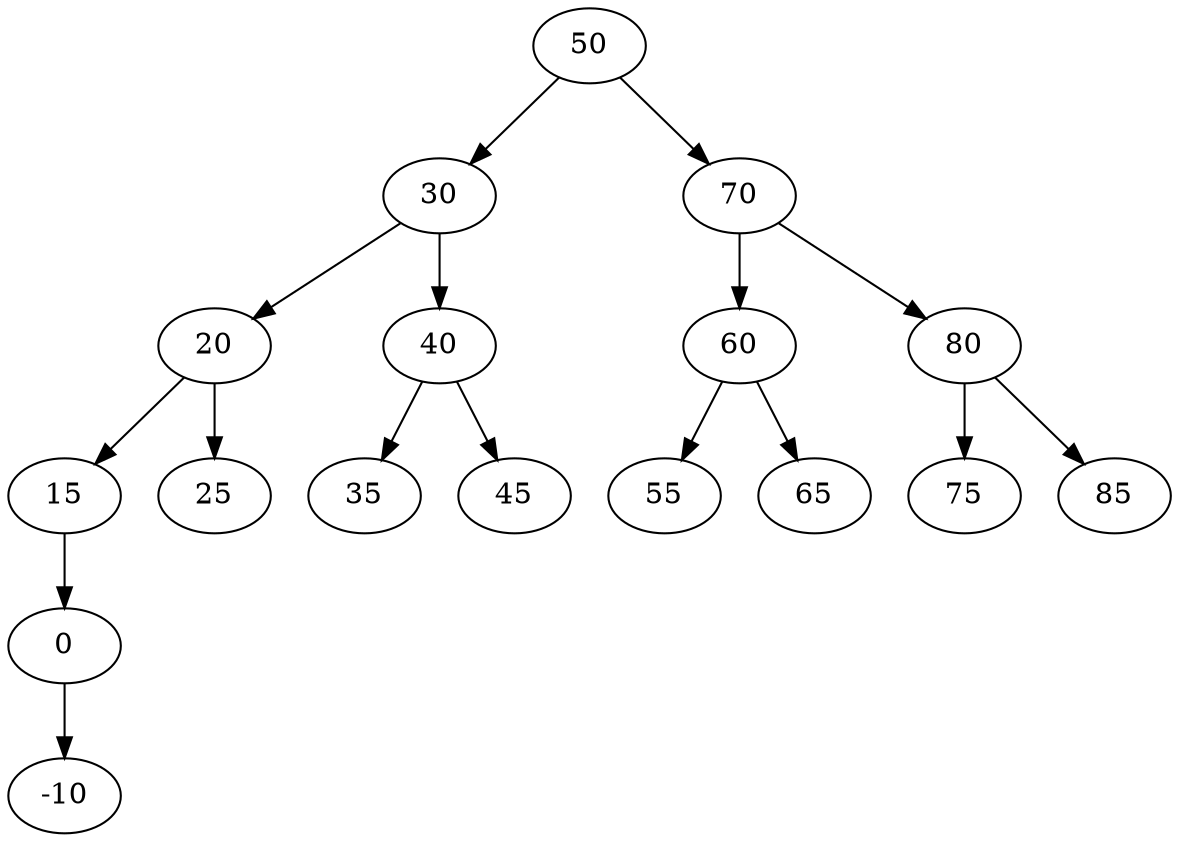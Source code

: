 digraph T {

50->30;
30->20;
20->15;
15->0;
0->-10;
20->25;
30->40;
40->35;
40->45;
50->70;
70->60;
60->55;
60->65;
70->80;
80->75;
80->85;

}